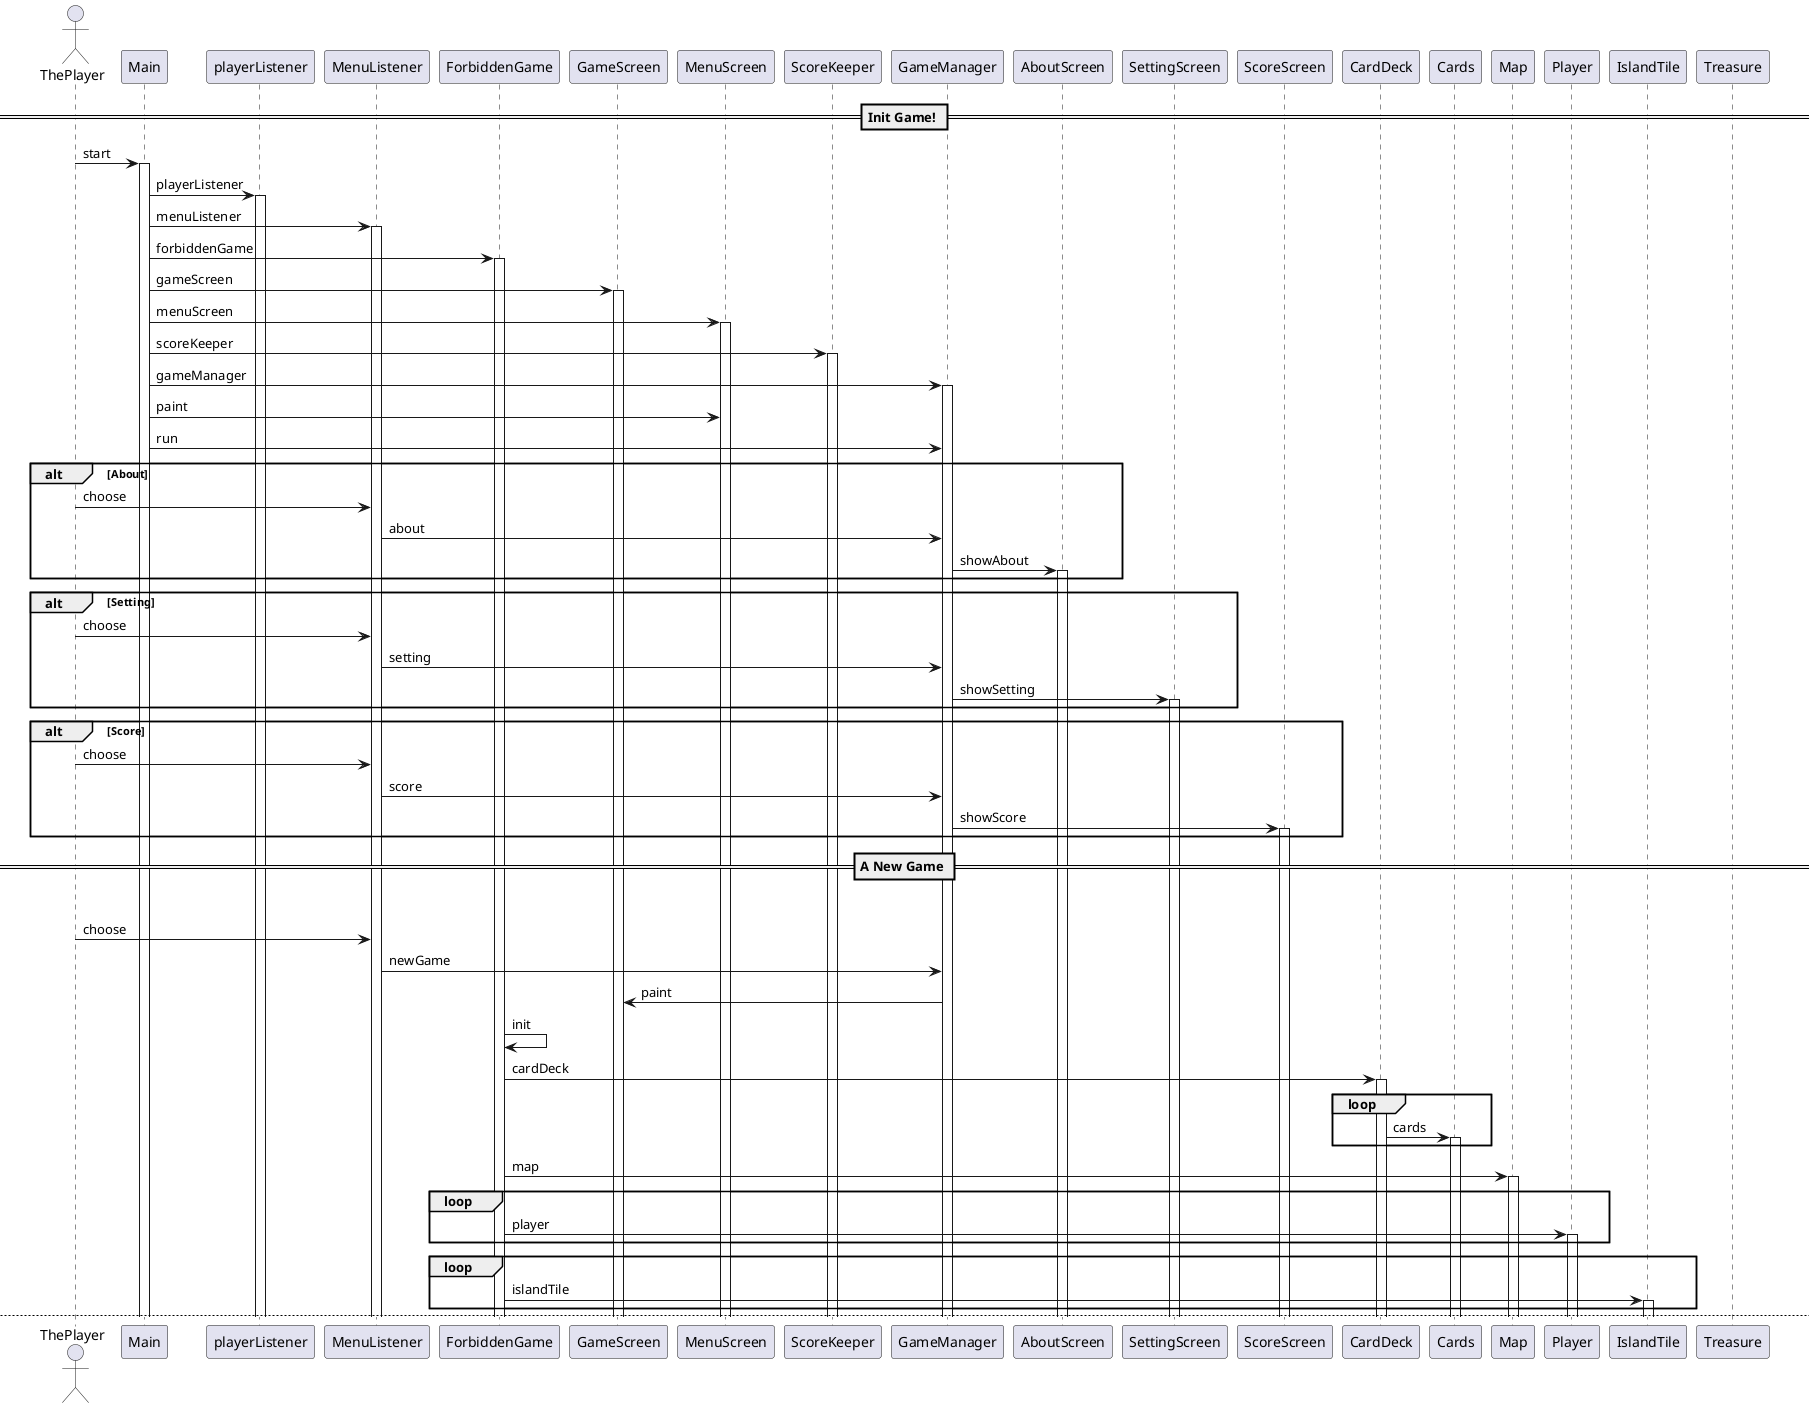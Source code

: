 @startuml
actor ThePlayer as thePlayer
participant "Main" as main
participant "playerListener" as playerListener
participant "MenuListener" as menuListener
participant "ForbiddenGame" as forbiddenGame
participant "GameScreen" as gameScreen
participant "MenuScreen" as menuScreen
participant "ScoreKeeper" as scoreKeeper
participant "GameManager" as gameManager


participant "AboutScreen" as aboutScreen
participant "SettingScreen" as settingScreen
participant "ScoreScreen" as scoreScreen

participant "CardDeck" as cardDeck
participant "Cards" as cards
participant "Map" as map

participant "Player" as player
participant "IslandTile" as islandTile
participant "Treasure" as treasure

== Init Game! ==

thePlayer -> main : start
activate main
main -> playerListener : playerListener
activate playerListener
main -> menuListener : menuListener
activate menuListener
main -> forbiddenGame : forbiddenGame
activate forbiddenGame
main -> gameScreen : gameScreen
activate gameScreen
main -> menuScreen : menuScreen
activate menuScreen
main -> scoreKeeper : scoreKeeper
activate scoreKeeper
main -> gameManager : gameManager
activate gameManager

main -> menuScreen : paint
main -> gameManager : run

alt About
thePlayer -> menuListener : choose
menuListener -> gameManager : about
gameManager -> aboutScreen : showAbout
activate aboutScreen
end

alt Setting
thePlayer -> menuListener : choose
menuListener -> gameManager : setting
gameManager -> settingScreen : showSetting
activate settingScreen
end

alt Score
thePlayer -> menuListener : choose
menuListener -> gameManager : score
gameManager -> scoreScreen : showScore
activate scoreScreen
end

== A New Game ==

alt NewGame
thePlayer -> menuListener : choose
menuListener -> gameManager : newGame
gameManager -> gameScreen : paint

forbiddenGame -> forbiddenGame : init
forbiddenGame -> cardDeck : cardDeck
activate cardDeck
loop
cardDeck -> cards : cards
activate cards
end

forbiddenGame -> map : map
activate map
loop
forbiddenGame -> player : player
activate player
end
loop
forbiddenGame -> islandTile : islandTile
activate islandTile
end
newpage
loop Round
== Player Actions(3) ==
    alt Move
        thePlayer -> playerListener : move
        playerListener -> forbiddenGame : move
        forbiddenGame -> player: setPlace
    end

    alt Reinforcement
        thePlayer -> playerListener : reinforcement
        playerListener -> forbiddenGame : reinforcement
        forbiddenGame -> islandTile: setState
    end

    alt ExchangeTreasure
        thePlayer -> playerListener : exchangeTreasure
        playerListener -> forbiddenGame : exchangeTreasure
        forbiddenGame -> islandTile : checkState
        forbiddenGame -> treasure: treasure
        activate treasure
    end

    alt ChangeCards
        thePlayer -> playerListener : changeCard
        playerListener -> forbiddenGame : changeCard
        forbiddenGame -> islandTile : checkPlayer
        forbiddenGame -> player: setCards
    end

    alt Skills
        thePlayer -> playerListener : skill
        playerListener -> forbiddenGame : skill
        forbiddenGame -> player : skill
        player -> forbiddenGame : skill
    end

== DrawTreasureCard ==
    forbiddenGame -> cardDeck : add
    cardDeck -> cards : cards
    alt Fold
    thePlayer -> playerListener : choose
    playerListener -> forbiddenGame : choose
    forbiddenGame -> cardDeck : delete
    end

== DrawFloodCard ==
    forbiddenGame -> cardDeck : add
    forbiddenGame -> islandTile : setState
    alt Sunk
        forbiddenGame -> islandTile : remove
    end

== CheckGameFailed ==
    alt Can't Move or Treasure Sunk or Helicopters Sunk
        forbiddenGame -> forbiddenGame : gameOver
        forbiddenGame -> menuScreen : paint
    end

== CheckGameWin ==
    alt At Helicopter Island or Got 4 Treasure or Helicopter Card
        forbiddenGame -> forbiddenGame : gameWin
        forbiddenGame -> menuScreen : paint
    end

end
== Exit ==
deactivate main
deactivate playerListener
deactivate menuListener
deactivate forbiddenGame
deactivate gameScreen
deactivate menuScreen
deactivate scoreKeeper
deactivate gameManager
deactivate aboutScreen
deactivate settingScreen
deactivate scoreScreen
deactivate cardDeck
deactivate cards
deactivate map
deactivate player
deactivate islandTile
deactivate treasure
@enduml